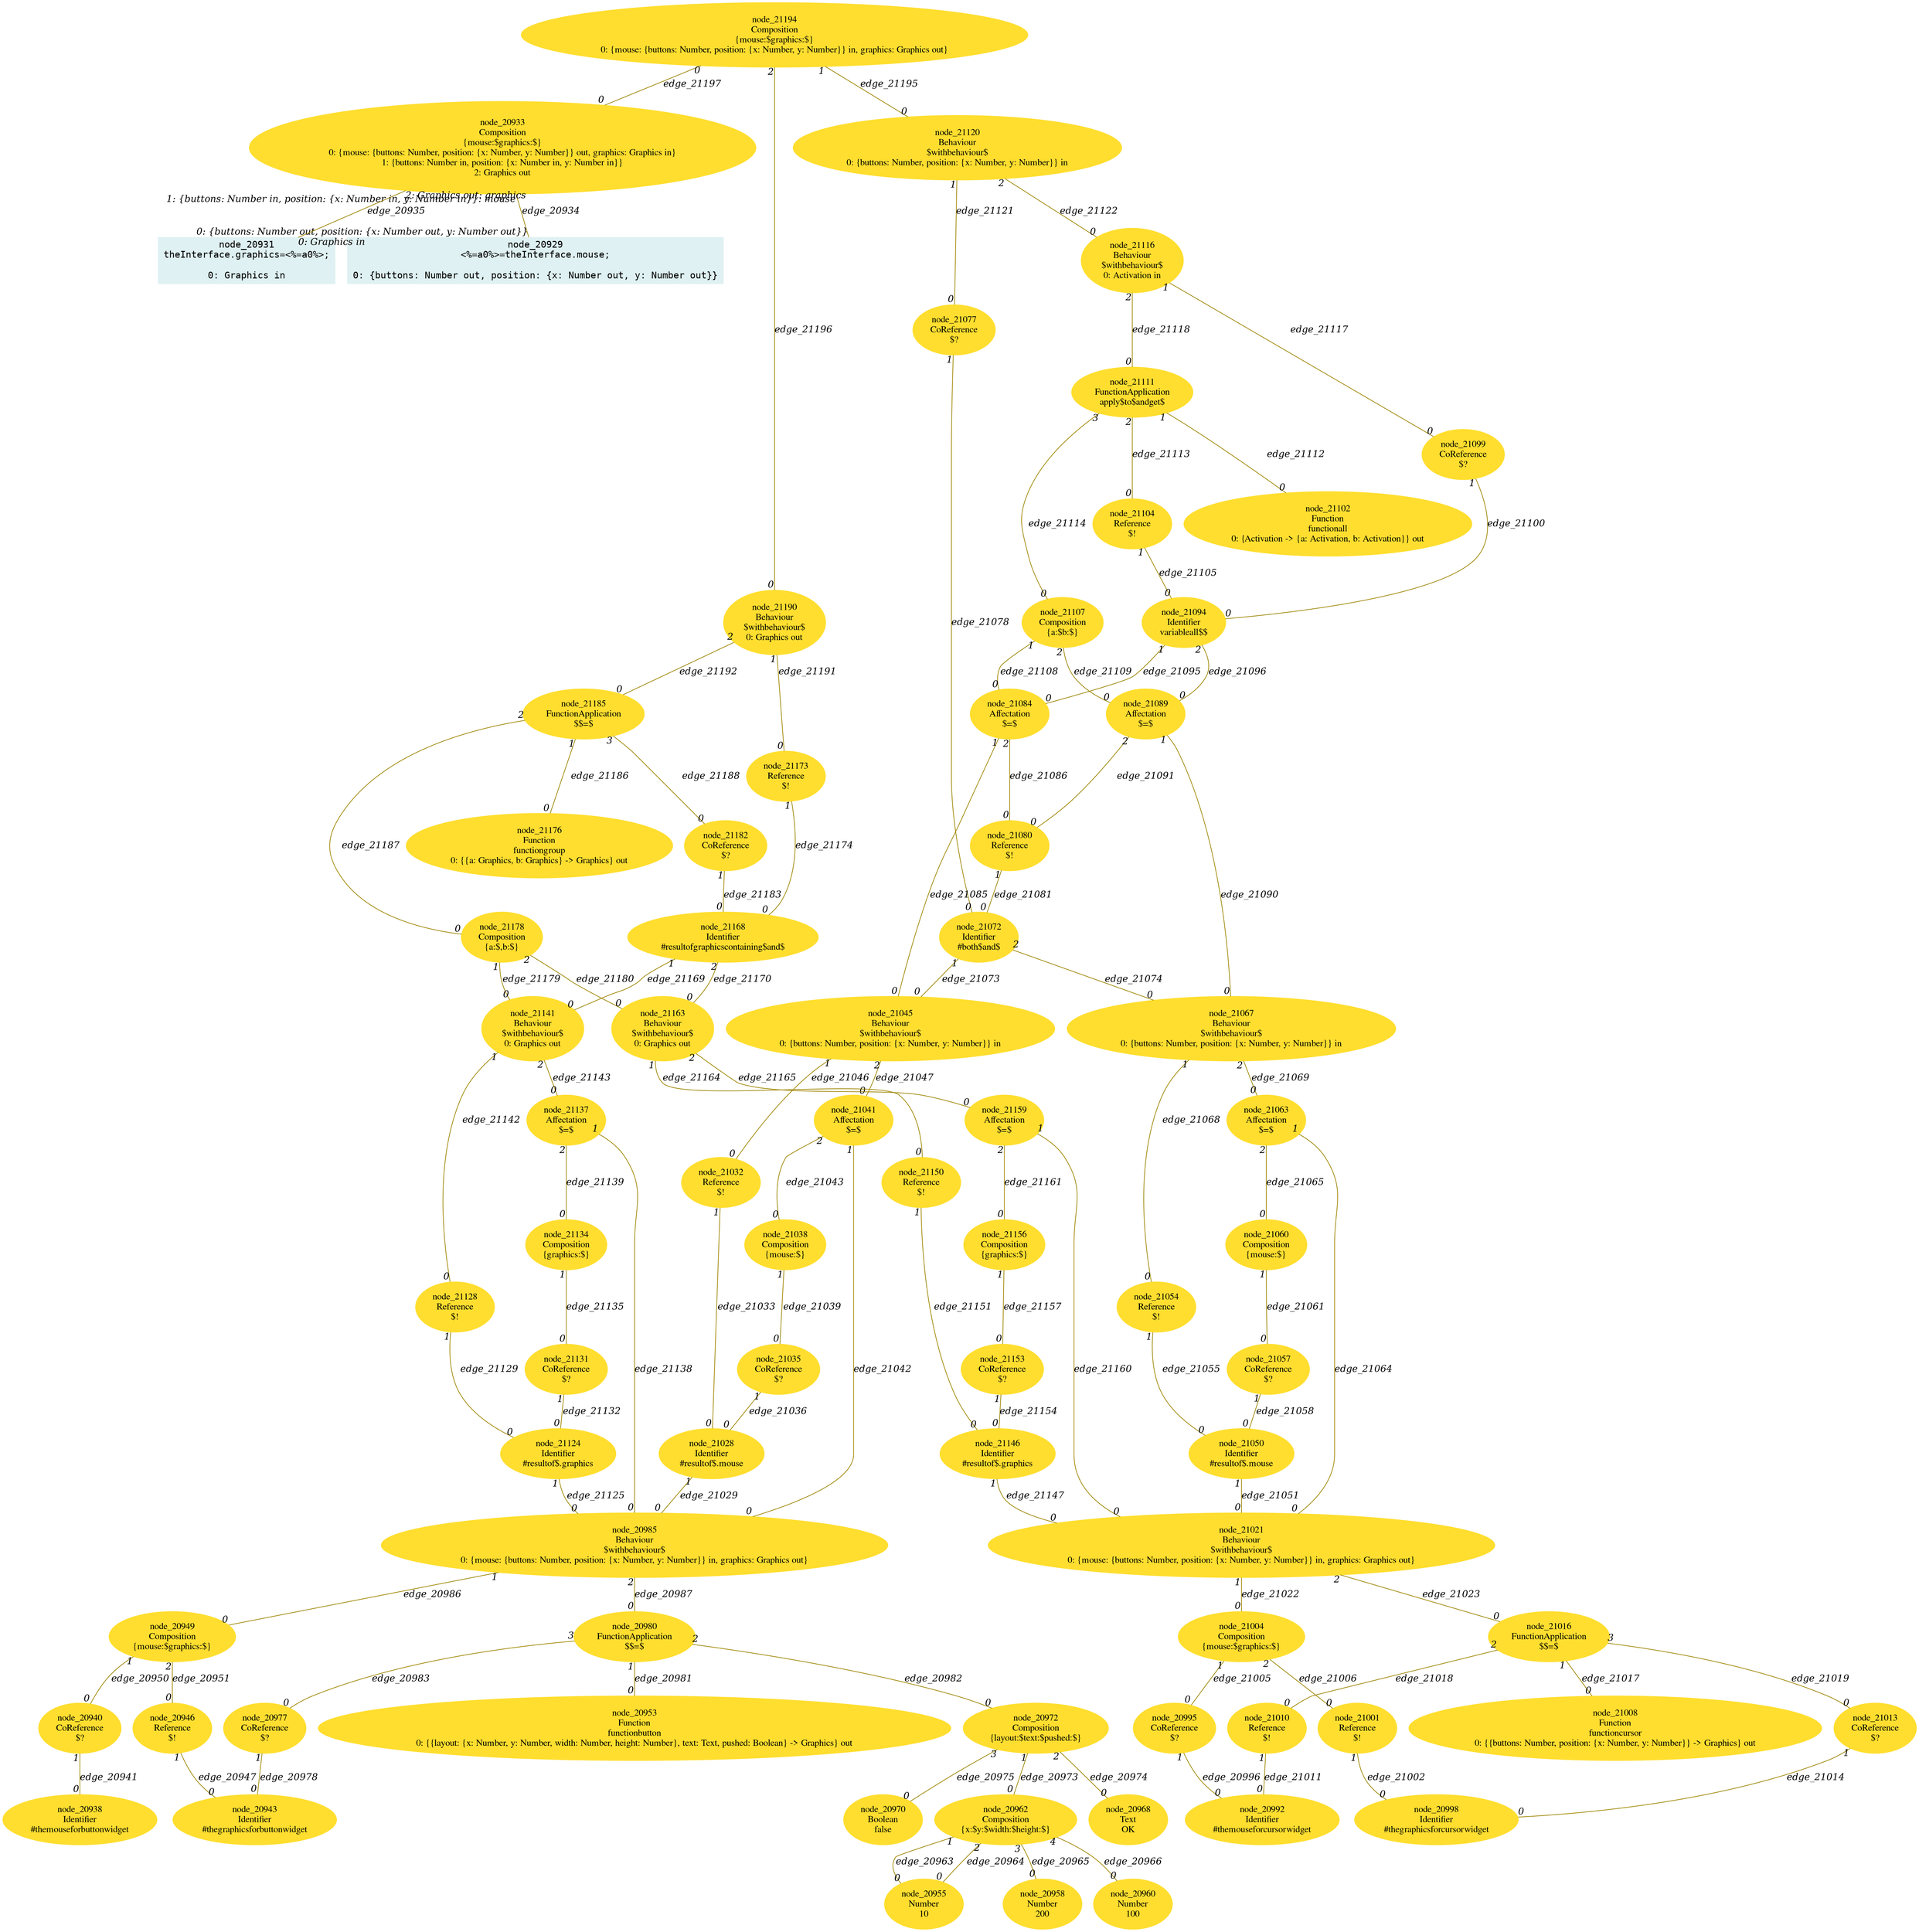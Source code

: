 digraph g{node_20929 [shape="box", style="filled", color="#dff1f2", fontname="Courier", label="node_20929
<%=a0%>=theInterface.mouse;

0: {buttons: Number out, position: {x: Number out, y: Number out}}" ]
node_20931 [shape="box", style="filled", color="#dff1f2", fontname="Courier", label="node_20931
theInterface.graphics=<%=a0%>;

0: Graphics in" ]
node_20933 [shape="ellipse", style="filled", color="#ffde2f", fontname="Times", label="node_20933
Composition
{mouse:$graphics:$}
0: {mouse: {buttons: Number, position: {x: Number, y: Number}} out, graphics: Graphics in}
1: {buttons: Number in, position: {x: Number in, y: Number in}}
2: Graphics out" ]
node_20938 [shape="ellipse", style="filled", color="#ffde2f", fontname="Times", label="node_20938
Identifier
#themouseforbuttonwidget
" ]
node_20940 [shape="ellipse", style="filled", color="#ffde2f", fontname="Times", label="node_20940
CoReference
$?
" ]
node_20943 [shape="ellipse", style="filled", color="#ffde2f", fontname="Times", label="node_20943
Identifier
#thegraphicsforbuttonwidget
" ]
node_20946 [shape="ellipse", style="filled", color="#ffde2f", fontname="Times", label="node_20946
Reference
$!
" ]
node_20949 [shape="ellipse", style="filled", color="#ffde2f", fontname="Times", label="node_20949
Composition
{mouse:$graphics:$}
" ]
node_20953 [shape="ellipse", style="filled", color="#ffde2f", fontname="Times", label="node_20953
Function
functionbutton
0: {{layout: {x: Number, y: Number, width: Number, height: Number}, text: Text, pushed: Boolean} -> Graphics} out" ]
node_20955 [shape="ellipse", style="filled", color="#ffde2f", fontname="Times", label="node_20955
Number
10
" ]
node_20958 [shape="ellipse", style="filled", color="#ffde2f", fontname="Times", label="node_20958
Number
200
" ]
node_20960 [shape="ellipse", style="filled", color="#ffde2f", fontname="Times", label="node_20960
Number
100
" ]
node_20962 [shape="ellipse", style="filled", color="#ffde2f", fontname="Times", label="node_20962
Composition
{x:$y:$width:$height:$}
" ]
node_20968 [shape="ellipse", style="filled", color="#ffde2f", fontname="Times", label="node_20968
Text
OK
" ]
node_20970 [shape="ellipse", style="filled", color="#ffde2f", fontname="Times", label="node_20970
Boolean
false
" ]
node_20972 [shape="ellipse", style="filled", color="#ffde2f", fontname="Times", label="node_20972
Composition
{layout:$text:$pushed:$}
" ]
node_20977 [shape="ellipse", style="filled", color="#ffde2f", fontname="Times", label="node_20977
CoReference
$?
" ]
node_20980 [shape="ellipse", style="filled", color="#ffde2f", fontname="Times", label="node_20980
FunctionApplication
$$=$
" ]
node_20985 [shape="ellipse", style="filled", color="#ffde2f", fontname="Times", label="node_20985
Behaviour
$withbehaviour$
0: {mouse: {buttons: Number, position: {x: Number, y: Number}} in, graphics: Graphics out}" ]
node_20992 [shape="ellipse", style="filled", color="#ffde2f", fontname="Times", label="node_20992
Identifier
#themouseforcursorwidget
" ]
node_20995 [shape="ellipse", style="filled", color="#ffde2f", fontname="Times", label="node_20995
CoReference
$?
" ]
node_20998 [shape="ellipse", style="filled", color="#ffde2f", fontname="Times", label="node_20998
Identifier
#thegraphicsforcursorwidget
" ]
node_21001 [shape="ellipse", style="filled", color="#ffde2f", fontname="Times", label="node_21001
Reference
$!
" ]
node_21004 [shape="ellipse", style="filled", color="#ffde2f", fontname="Times", label="node_21004
Composition
{mouse:$graphics:$}
" ]
node_21008 [shape="ellipse", style="filled", color="#ffde2f", fontname="Times", label="node_21008
Function
functioncursor
0: {{buttons: Number, position: {x: Number, y: Number}} -> Graphics} out" ]
node_21010 [shape="ellipse", style="filled", color="#ffde2f", fontname="Times", label="node_21010
Reference
$!
" ]
node_21013 [shape="ellipse", style="filled", color="#ffde2f", fontname="Times", label="node_21013
CoReference
$?
" ]
node_21016 [shape="ellipse", style="filled", color="#ffde2f", fontname="Times", label="node_21016
FunctionApplication
$$=$
" ]
node_21021 [shape="ellipse", style="filled", color="#ffde2f", fontname="Times", label="node_21021
Behaviour
$withbehaviour$
0: {mouse: {buttons: Number, position: {x: Number, y: Number}} in, graphics: Graphics out}" ]
node_21028 [shape="ellipse", style="filled", color="#ffde2f", fontname="Times", label="node_21028
Identifier
#resultof$.mouse
" ]
node_21032 [shape="ellipse", style="filled", color="#ffde2f", fontname="Times", label="node_21032
Reference
$!
" ]
node_21035 [shape="ellipse", style="filled", color="#ffde2f", fontname="Times", label="node_21035
CoReference
$?
" ]
node_21038 [shape="ellipse", style="filled", color="#ffde2f", fontname="Times", label="node_21038
Composition
{mouse:$}
" ]
node_21041 [shape="ellipse", style="filled", color="#ffde2f", fontname="Times", label="node_21041
Affectation
$=$
" ]
node_21045 [shape="ellipse", style="filled", color="#ffde2f", fontname="Times", label="node_21045
Behaviour
$withbehaviour$
0: {buttons: Number, position: {x: Number, y: Number}} in" ]
node_21050 [shape="ellipse", style="filled", color="#ffde2f", fontname="Times", label="node_21050
Identifier
#resultof$.mouse
" ]
node_21054 [shape="ellipse", style="filled", color="#ffde2f", fontname="Times", label="node_21054
Reference
$!
" ]
node_21057 [shape="ellipse", style="filled", color="#ffde2f", fontname="Times", label="node_21057
CoReference
$?
" ]
node_21060 [shape="ellipse", style="filled", color="#ffde2f", fontname="Times", label="node_21060
Composition
{mouse:$}
" ]
node_21063 [shape="ellipse", style="filled", color="#ffde2f", fontname="Times", label="node_21063
Affectation
$=$
" ]
node_21067 [shape="ellipse", style="filled", color="#ffde2f", fontname="Times", label="node_21067
Behaviour
$withbehaviour$
0: {buttons: Number, position: {x: Number, y: Number}} in" ]
node_21072 [shape="ellipse", style="filled", color="#ffde2f", fontname="Times", label="node_21072
Identifier
#both$and$
" ]
node_21077 [shape="ellipse", style="filled", color="#ffde2f", fontname="Times", label="node_21077
CoReference
$?
" ]
node_21080 [shape="ellipse", style="filled", color="#ffde2f", fontname="Times", label="node_21080
Reference
$!
" ]
node_21084 [shape="ellipse", style="filled", color="#ffde2f", fontname="Times", label="node_21084
Affectation
$=$
" ]
node_21089 [shape="ellipse", style="filled", color="#ffde2f", fontname="Times", label="node_21089
Affectation
$=$
" ]
node_21094 [shape="ellipse", style="filled", color="#ffde2f", fontname="Times", label="node_21094
Identifier
variableall$$
" ]
node_21099 [shape="ellipse", style="filled", color="#ffde2f", fontname="Times", label="node_21099
CoReference
$?
" ]
node_21102 [shape="ellipse", style="filled", color="#ffde2f", fontname="Times", label="node_21102
Function
functionall
0: {Activation -> {a: Activation, b: Activation}} out" ]
node_21104 [shape="ellipse", style="filled", color="#ffde2f", fontname="Times", label="node_21104
Reference
$!
" ]
node_21107 [shape="ellipse", style="filled", color="#ffde2f", fontname="Times", label="node_21107
Composition
{a:$b:$}
" ]
node_21111 [shape="ellipse", style="filled", color="#ffde2f", fontname="Times", label="node_21111
FunctionApplication
apply$to$andget$
" ]
node_21116 [shape="ellipse", style="filled", color="#ffde2f", fontname="Times", label="node_21116
Behaviour
$withbehaviour$
0: Activation in" ]
node_21120 [shape="ellipse", style="filled", color="#ffde2f", fontname="Times", label="node_21120
Behaviour
$withbehaviour$
0: {buttons: Number, position: {x: Number, y: Number}} in" ]
node_21124 [shape="ellipse", style="filled", color="#ffde2f", fontname="Times", label="node_21124
Identifier
#resultof$.graphics
" ]
node_21128 [shape="ellipse", style="filled", color="#ffde2f", fontname="Times", label="node_21128
Reference
$!
" ]
node_21131 [shape="ellipse", style="filled", color="#ffde2f", fontname="Times", label="node_21131
CoReference
$?
" ]
node_21134 [shape="ellipse", style="filled", color="#ffde2f", fontname="Times", label="node_21134
Composition
{graphics:$}
" ]
node_21137 [shape="ellipse", style="filled", color="#ffde2f", fontname="Times", label="node_21137
Affectation
$=$
" ]
node_21141 [shape="ellipse", style="filled", color="#ffde2f", fontname="Times", label="node_21141
Behaviour
$withbehaviour$
0: Graphics out" ]
node_21146 [shape="ellipse", style="filled", color="#ffde2f", fontname="Times", label="node_21146
Identifier
#resultof$.graphics
" ]
node_21150 [shape="ellipse", style="filled", color="#ffde2f", fontname="Times", label="node_21150
Reference
$!
" ]
node_21153 [shape="ellipse", style="filled", color="#ffde2f", fontname="Times", label="node_21153
CoReference
$?
" ]
node_21156 [shape="ellipse", style="filled", color="#ffde2f", fontname="Times", label="node_21156
Composition
{graphics:$}
" ]
node_21159 [shape="ellipse", style="filled", color="#ffde2f", fontname="Times", label="node_21159
Affectation
$=$
" ]
node_21163 [shape="ellipse", style="filled", color="#ffde2f", fontname="Times", label="node_21163
Behaviour
$withbehaviour$
0: Graphics out" ]
node_21168 [shape="ellipse", style="filled", color="#ffde2f", fontname="Times", label="node_21168
Identifier
#resultofgraphicscontaining$and$
" ]
node_21173 [shape="ellipse", style="filled", color="#ffde2f", fontname="Times", label="node_21173
Reference
$!
" ]
node_21176 [shape="ellipse", style="filled", color="#ffde2f", fontname="Times", label="node_21176
Function
functiongroup
0: {{a: Graphics, b: Graphics} -> Graphics} out" ]
node_21178 [shape="ellipse", style="filled", color="#ffde2f", fontname="Times", label="node_21178
Composition
{a:$,b:$}
" ]
node_21182 [shape="ellipse", style="filled", color="#ffde2f", fontname="Times", label="node_21182
CoReference
$?
" ]
node_21185 [shape="ellipse", style="filled", color="#ffde2f", fontname="Times", label="node_21185
FunctionApplication
$$=$
" ]
node_21190 [shape="ellipse", style="filled", color="#ffde2f", fontname="Times", label="node_21190
Behaviour
$withbehaviour$
0: Graphics out" ]
node_21194 [shape="ellipse", style="filled", color="#ffde2f", fontname="Times", label="node_21194
Composition
{mouse:$graphics:$}
0: {mouse: {buttons: Number, position: {x: Number, y: Number}} in, graphics: Graphics out}" ]
node_20933 -> node_20929 [dir=none, arrowHead=none, fontname="Times-Italic", arrowsize=1, color="#9d8400", label="edge_20934",  headlabel="0: {buttons: Number out, position: {x: Number out, y: Number out}}", taillabel="1: {buttons: Number in, position: {x: Number in, y: Number in}}: mouse" ]
node_20933 -> node_20931 [dir=none, arrowHead=none, fontname="Times-Italic", arrowsize=1, color="#9d8400", label="edge_20935",  headlabel="0: Graphics in", taillabel="2: Graphics out: graphics" ]
node_20940 -> node_20938 [dir=none, arrowHead=none, fontname="Times-Italic", arrowsize=1, color="#9d8400", label="edge_20941",  headlabel="0", taillabel="1" ]
node_20946 -> node_20943 [dir=none, arrowHead=none, fontname="Times-Italic", arrowsize=1, color="#9d8400", label="edge_20947",  headlabel="0", taillabel="1" ]
node_20949 -> node_20940 [dir=none, arrowHead=none, fontname="Times-Italic", arrowsize=1, color="#9d8400", label="edge_20950",  headlabel="0", taillabel="1" ]
node_20949 -> node_20946 [dir=none, arrowHead=none, fontname="Times-Italic", arrowsize=1, color="#9d8400", label="edge_20951",  headlabel="0", taillabel="2" ]
node_20962 -> node_20955 [dir=none, arrowHead=none, fontname="Times-Italic", arrowsize=1, color="#9d8400", label="edge_20963",  headlabel="0", taillabel="1" ]
node_20962 -> node_20955 [dir=none, arrowHead=none, fontname="Times-Italic", arrowsize=1, color="#9d8400", label="edge_20964",  headlabel="0", taillabel="2" ]
node_20962 -> node_20958 [dir=none, arrowHead=none, fontname="Times-Italic", arrowsize=1, color="#9d8400", label="edge_20965",  headlabel="0", taillabel="3" ]
node_20962 -> node_20960 [dir=none, arrowHead=none, fontname="Times-Italic", arrowsize=1, color="#9d8400", label="edge_20966",  headlabel="0", taillabel="4" ]
node_20972 -> node_20962 [dir=none, arrowHead=none, fontname="Times-Italic", arrowsize=1, color="#9d8400", label="edge_20973",  headlabel="0", taillabel="1" ]
node_20972 -> node_20968 [dir=none, arrowHead=none, fontname="Times-Italic", arrowsize=1, color="#9d8400", label="edge_20974",  headlabel="0", taillabel="2" ]
node_20972 -> node_20970 [dir=none, arrowHead=none, fontname="Times-Italic", arrowsize=1, color="#9d8400", label="edge_20975",  headlabel="0", taillabel="3" ]
node_20977 -> node_20943 [dir=none, arrowHead=none, fontname="Times-Italic", arrowsize=1, color="#9d8400", label="edge_20978",  headlabel="0", taillabel="1" ]
node_20980 -> node_20953 [dir=none, arrowHead=none, fontname="Times-Italic", arrowsize=1, color="#9d8400", label="edge_20981",  headlabel="0", taillabel="1" ]
node_20980 -> node_20972 [dir=none, arrowHead=none, fontname="Times-Italic", arrowsize=1, color="#9d8400", label="edge_20982",  headlabel="0", taillabel="2" ]
node_20980 -> node_20977 [dir=none, arrowHead=none, fontname="Times-Italic", arrowsize=1, color="#9d8400", label="edge_20983",  headlabel="0", taillabel="3" ]
node_20985 -> node_20949 [dir=none, arrowHead=none, fontname="Times-Italic", arrowsize=1, color="#9d8400", label="edge_20986",  headlabel="0", taillabel="1" ]
node_20985 -> node_20980 [dir=none, arrowHead=none, fontname="Times-Italic", arrowsize=1, color="#9d8400", label="edge_20987",  headlabel="0", taillabel="2" ]
node_20995 -> node_20992 [dir=none, arrowHead=none, fontname="Times-Italic", arrowsize=1, color="#9d8400", label="edge_20996",  headlabel="0", taillabel="1" ]
node_21001 -> node_20998 [dir=none, arrowHead=none, fontname="Times-Italic", arrowsize=1, color="#9d8400", label="edge_21002",  headlabel="0", taillabel="1" ]
node_21004 -> node_20995 [dir=none, arrowHead=none, fontname="Times-Italic", arrowsize=1, color="#9d8400", label="edge_21005",  headlabel="0", taillabel="1" ]
node_21004 -> node_21001 [dir=none, arrowHead=none, fontname="Times-Italic", arrowsize=1, color="#9d8400", label="edge_21006",  headlabel="0", taillabel="2" ]
node_21010 -> node_20992 [dir=none, arrowHead=none, fontname="Times-Italic", arrowsize=1, color="#9d8400", label="edge_21011",  headlabel="0", taillabel="1" ]
node_21013 -> node_20998 [dir=none, arrowHead=none, fontname="Times-Italic", arrowsize=1, color="#9d8400", label="edge_21014",  headlabel="0", taillabel="1" ]
node_21016 -> node_21008 [dir=none, arrowHead=none, fontname="Times-Italic", arrowsize=1, color="#9d8400", label="edge_21017",  headlabel="0", taillabel="1" ]
node_21016 -> node_21010 [dir=none, arrowHead=none, fontname="Times-Italic", arrowsize=1, color="#9d8400", label="edge_21018",  headlabel="0", taillabel="2" ]
node_21016 -> node_21013 [dir=none, arrowHead=none, fontname="Times-Italic", arrowsize=1, color="#9d8400", label="edge_21019",  headlabel="0", taillabel="3" ]
node_21021 -> node_21004 [dir=none, arrowHead=none, fontname="Times-Italic", arrowsize=1, color="#9d8400", label="edge_21022",  headlabel="0", taillabel="1" ]
node_21021 -> node_21016 [dir=none, arrowHead=none, fontname="Times-Italic", arrowsize=1, color="#9d8400", label="edge_21023",  headlabel="0", taillabel="2" ]
node_21028 -> node_20985 [dir=none, arrowHead=none, fontname="Times-Italic", arrowsize=1, color="#9d8400", label="edge_21029",  headlabel="0", taillabel="1" ]
node_21032 -> node_21028 [dir=none, arrowHead=none, fontname="Times-Italic", arrowsize=1, color="#9d8400", label="edge_21033",  headlabel="0", taillabel="1" ]
node_21035 -> node_21028 [dir=none, arrowHead=none, fontname="Times-Italic", arrowsize=1, color="#9d8400", label="edge_21036",  headlabel="0", taillabel="1" ]
node_21038 -> node_21035 [dir=none, arrowHead=none, fontname="Times-Italic", arrowsize=1, color="#9d8400", label="edge_21039",  headlabel="0", taillabel="1" ]
node_21041 -> node_20985 [dir=none, arrowHead=none, fontname="Times-Italic", arrowsize=1, color="#9d8400", label="edge_21042",  headlabel="0", taillabel="1" ]
node_21041 -> node_21038 [dir=none, arrowHead=none, fontname="Times-Italic", arrowsize=1, color="#9d8400", label="edge_21043",  headlabel="0", taillabel="2" ]
node_21045 -> node_21032 [dir=none, arrowHead=none, fontname="Times-Italic", arrowsize=1, color="#9d8400", label="edge_21046",  headlabel="0", taillabel="1" ]
node_21045 -> node_21041 [dir=none, arrowHead=none, fontname="Times-Italic", arrowsize=1, color="#9d8400", label="edge_21047",  headlabel="0", taillabel="2" ]
node_21050 -> node_21021 [dir=none, arrowHead=none, fontname="Times-Italic", arrowsize=1, color="#9d8400", label="edge_21051",  headlabel="0", taillabel="1" ]
node_21054 -> node_21050 [dir=none, arrowHead=none, fontname="Times-Italic", arrowsize=1, color="#9d8400", label="edge_21055",  headlabel="0", taillabel="1" ]
node_21057 -> node_21050 [dir=none, arrowHead=none, fontname="Times-Italic", arrowsize=1, color="#9d8400", label="edge_21058",  headlabel="0", taillabel="1" ]
node_21060 -> node_21057 [dir=none, arrowHead=none, fontname="Times-Italic", arrowsize=1, color="#9d8400", label="edge_21061",  headlabel="0", taillabel="1" ]
node_21063 -> node_21021 [dir=none, arrowHead=none, fontname="Times-Italic", arrowsize=1, color="#9d8400", label="edge_21064",  headlabel="0", taillabel="1" ]
node_21063 -> node_21060 [dir=none, arrowHead=none, fontname="Times-Italic", arrowsize=1, color="#9d8400", label="edge_21065",  headlabel="0", taillabel="2" ]
node_21067 -> node_21054 [dir=none, arrowHead=none, fontname="Times-Italic", arrowsize=1, color="#9d8400", label="edge_21068",  headlabel="0", taillabel="1" ]
node_21067 -> node_21063 [dir=none, arrowHead=none, fontname="Times-Italic", arrowsize=1, color="#9d8400", label="edge_21069",  headlabel="0", taillabel="2" ]
node_21072 -> node_21045 [dir=none, arrowHead=none, fontname="Times-Italic", arrowsize=1, color="#9d8400", label="edge_21073",  headlabel="0", taillabel="1" ]
node_21072 -> node_21067 [dir=none, arrowHead=none, fontname="Times-Italic", arrowsize=1, color="#9d8400", label="edge_21074",  headlabel="0", taillabel="2" ]
node_21077 -> node_21072 [dir=none, arrowHead=none, fontname="Times-Italic", arrowsize=1, color="#9d8400", label="edge_21078",  headlabel="0", taillabel="1" ]
node_21080 -> node_21072 [dir=none, arrowHead=none, fontname="Times-Italic", arrowsize=1, color="#9d8400", label="edge_21081",  headlabel="0", taillabel="1" ]
node_21084 -> node_21045 [dir=none, arrowHead=none, fontname="Times-Italic", arrowsize=1, color="#9d8400", label="edge_21085",  headlabel="0", taillabel="1" ]
node_21084 -> node_21080 [dir=none, arrowHead=none, fontname="Times-Italic", arrowsize=1, color="#9d8400", label="edge_21086",  headlabel="0", taillabel="2" ]
node_21089 -> node_21067 [dir=none, arrowHead=none, fontname="Times-Italic", arrowsize=1, color="#9d8400", label="edge_21090",  headlabel="0", taillabel="1" ]
node_21089 -> node_21080 [dir=none, arrowHead=none, fontname="Times-Italic", arrowsize=1, color="#9d8400", label="edge_21091",  headlabel="0", taillabel="2" ]
node_21094 -> node_21084 [dir=none, arrowHead=none, fontname="Times-Italic", arrowsize=1, color="#9d8400", label="edge_21095",  headlabel="0", taillabel="1" ]
node_21094 -> node_21089 [dir=none, arrowHead=none, fontname="Times-Italic", arrowsize=1, color="#9d8400", label="edge_21096",  headlabel="0", taillabel="2" ]
node_21099 -> node_21094 [dir=none, arrowHead=none, fontname="Times-Italic", arrowsize=1, color="#9d8400", label="edge_21100",  headlabel="0", taillabel="1" ]
node_21104 -> node_21094 [dir=none, arrowHead=none, fontname="Times-Italic", arrowsize=1, color="#9d8400", label="edge_21105",  headlabel="0", taillabel="1" ]
node_21107 -> node_21084 [dir=none, arrowHead=none, fontname="Times-Italic", arrowsize=1, color="#9d8400", label="edge_21108",  headlabel="0", taillabel="1" ]
node_21107 -> node_21089 [dir=none, arrowHead=none, fontname="Times-Italic", arrowsize=1, color="#9d8400", label="edge_21109",  headlabel="0", taillabel="2" ]
node_21111 -> node_21102 [dir=none, arrowHead=none, fontname="Times-Italic", arrowsize=1, color="#9d8400", label="edge_21112",  headlabel="0", taillabel="1" ]
node_21111 -> node_21104 [dir=none, arrowHead=none, fontname="Times-Italic", arrowsize=1, color="#9d8400", label="edge_21113",  headlabel="0", taillabel="2" ]
node_21111 -> node_21107 [dir=none, arrowHead=none, fontname="Times-Italic", arrowsize=1, color="#9d8400", label="edge_21114",  headlabel="0", taillabel="3" ]
node_21116 -> node_21099 [dir=none, arrowHead=none, fontname="Times-Italic", arrowsize=1, color="#9d8400", label="edge_21117",  headlabel="0", taillabel="1" ]
node_21116 -> node_21111 [dir=none, arrowHead=none, fontname="Times-Italic", arrowsize=1, color="#9d8400", label="edge_21118",  headlabel="0", taillabel="2" ]
node_21120 -> node_21077 [dir=none, arrowHead=none, fontname="Times-Italic", arrowsize=1, color="#9d8400", label="edge_21121",  headlabel="0", taillabel="1" ]
node_21120 -> node_21116 [dir=none, arrowHead=none, fontname="Times-Italic", arrowsize=1, color="#9d8400", label="edge_21122",  headlabel="0", taillabel="2" ]
node_21124 -> node_20985 [dir=none, arrowHead=none, fontname="Times-Italic", arrowsize=1, color="#9d8400", label="edge_21125",  headlabel="0", taillabel="1" ]
node_21128 -> node_21124 [dir=none, arrowHead=none, fontname="Times-Italic", arrowsize=1, color="#9d8400", label="edge_21129",  headlabel="0", taillabel="1" ]
node_21131 -> node_21124 [dir=none, arrowHead=none, fontname="Times-Italic", arrowsize=1, color="#9d8400", label="edge_21132",  headlabel="0", taillabel="1" ]
node_21134 -> node_21131 [dir=none, arrowHead=none, fontname="Times-Italic", arrowsize=1, color="#9d8400", label="edge_21135",  headlabel="0", taillabel="1" ]
node_21137 -> node_20985 [dir=none, arrowHead=none, fontname="Times-Italic", arrowsize=1, color="#9d8400", label="edge_21138",  headlabel="0", taillabel="1" ]
node_21137 -> node_21134 [dir=none, arrowHead=none, fontname="Times-Italic", arrowsize=1, color="#9d8400", label="edge_21139",  headlabel="0", taillabel="2" ]
node_21141 -> node_21128 [dir=none, arrowHead=none, fontname="Times-Italic", arrowsize=1, color="#9d8400", label="edge_21142",  headlabel="0", taillabel="1" ]
node_21141 -> node_21137 [dir=none, arrowHead=none, fontname="Times-Italic", arrowsize=1, color="#9d8400", label="edge_21143",  headlabel="0", taillabel="2" ]
node_21146 -> node_21021 [dir=none, arrowHead=none, fontname="Times-Italic", arrowsize=1, color="#9d8400", label="edge_21147",  headlabel="0", taillabel="1" ]
node_21150 -> node_21146 [dir=none, arrowHead=none, fontname="Times-Italic", arrowsize=1, color="#9d8400", label="edge_21151",  headlabel="0", taillabel="1" ]
node_21153 -> node_21146 [dir=none, arrowHead=none, fontname="Times-Italic", arrowsize=1, color="#9d8400", label="edge_21154",  headlabel="0", taillabel="1" ]
node_21156 -> node_21153 [dir=none, arrowHead=none, fontname="Times-Italic", arrowsize=1, color="#9d8400", label="edge_21157",  headlabel="0", taillabel="1" ]
node_21159 -> node_21021 [dir=none, arrowHead=none, fontname="Times-Italic", arrowsize=1, color="#9d8400", label="edge_21160",  headlabel="0", taillabel="1" ]
node_21159 -> node_21156 [dir=none, arrowHead=none, fontname="Times-Italic", arrowsize=1, color="#9d8400", label="edge_21161",  headlabel="0", taillabel="2" ]
node_21163 -> node_21150 [dir=none, arrowHead=none, fontname="Times-Italic", arrowsize=1, color="#9d8400", label="edge_21164",  headlabel="0", taillabel="1" ]
node_21163 -> node_21159 [dir=none, arrowHead=none, fontname="Times-Italic", arrowsize=1, color="#9d8400", label="edge_21165",  headlabel="0", taillabel="2" ]
node_21168 -> node_21141 [dir=none, arrowHead=none, fontname="Times-Italic", arrowsize=1, color="#9d8400", label="edge_21169",  headlabel="0", taillabel="1" ]
node_21168 -> node_21163 [dir=none, arrowHead=none, fontname="Times-Italic", arrowsize=1, color="#9d8400", label="edge_21170",  headlabel="0", taillabel="2" ]
node_21173 -> node_21168 [dir=none, arrowHead=none, fontname="Times-Italic", arrowsize=1, color="#9d8400", label="edge_21174",  headlabel="0", taillabel="1" ]
node_21178 -> node_21141 [dir=none, arrowHead=none, fontname="Times-Italic", arrowsize=1, color="#9d8400", label="edge_21179",  headlabel="0", taillabel="1" ]
node_21178 -> node_21163 [dir=none, arrowHead=none, fontname="Times-Italic", arrowsize=1, color="#9d8400", label="edge_21180",  headlabel="0", taillabel="2" ]
node_21182 -> node_21168 [dir=none, arrowHead=none, fontname="Times-Italic", arrowsize=1, color="#9d8400", label="edge_21183",  headlabel="0", taillabel="1" ]
node_21185 -> node_21176 [dir=none, arrowHead=none, fontname="Times-Italic", arrowsize=1, color="#9d8400", label="edge_21186",  headlabel="0", taillabel="1" ]
node_21185 -> node_21178 [dir=none, arrowHead=none, fontname="Times-Italic", arrowsize=1, color="#9d8400", label="edge_21187",  headlabel="0", taillabel="2" ]
node_21185 -> node_21182 [dir=none, arrowHead=none, fontname="Times-Italic", arrowsize=1, color="#9d8400", label="edge_21188",  headlabel="0", taillabel="3" ]
node_21190 -> node_21173 [dir=none, arrowHead=none, fontname="Times-Italic", arrowsize=1, color="#9d8400", label="edge_21191",  headlabel="0", taillabel="1" ]
node_21190 -> node_21185 [dir=none, arrowHead=none, fontname="Times-Italic", arrowsize=1, color="#9d8400", label="edge_21192",  headlabel="0", taillabel="2" ]
node_21194 -> node_21120 [dir=none, arrowHead=none, fontname="Times-Italic", arrowsize=1, color="#9d8400", label="edge_21195",  headlabel="0", taillabel="1" ]
node_21194 -> node_21190 [dir=none, arrowHead=none, fontname="Times-Italic", arrowsize=1, color="#9d8400", label="edge_21196",  headlabel="0", taillabel="2" ]
node_21194 -> node_20933 [dir=none, arrowHead=none, fontname="Times-Italic", arrowsize=1, color="#9d8400", label="edge_21197",  headlabel="0", taillabel="0" ]
}